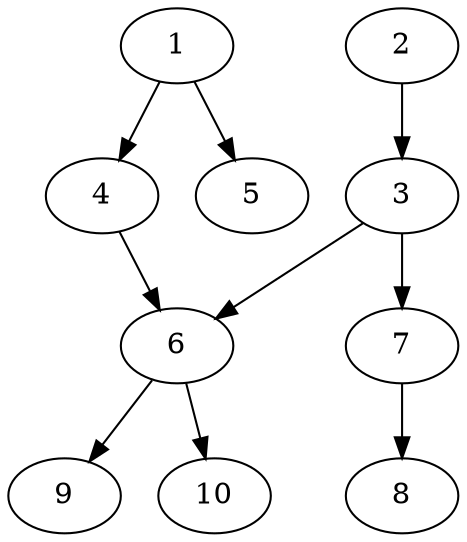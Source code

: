 // DAG automatically generated by daggen at Thu Oct  3 13:58:05 2019
// ./daggen --dot -n 10 --ccr 0.4 --fat 0.5 --regular 0.5 --density 0.5 --mindata 5242880 --maxdata 52428800 
digraph G {
  1 [size="21606400", alpha="0.11", expect_size="8642560"] 
  1 -> 4 [size ="8642560"]
  1 -> 5 [size ="8642560"]
  2 [size="91673600", alpha="0.13", expect_size="36669440"] 
  2 -> 3 [size ="36669440"]
  3 [size="77096960", alpha="0.12", expect_size="30838784"] 
  3 -> 6 [size ="30838784"]
  3 -> 7 [size ="30838784"]
  4 [size="66667520", alpha="0.07", expect_size="26667008"] 
  4 -> 6 [size ="26667008"]
  5 [size="117378560", alpha="0.01", expect_size="46951424"] 
  6 [size="53475840", alpha="0.05", expect_size="21390336"] 
  6 -> 9 [size ="21390336"]
  6 -> 10 [size ="21390336"]
  7 [size="54904320", alpha="0.15", expect_size="21961728"] 
  7 -> 8 [size ="21961728"]
  8 [size="84057600", alpha="0.11", expect_size="33623040"] 
  9 [size="101603840", alpha="0.11", expect_size="40641536"] 
  10 [size="22801920", alpha="0.18", expect_size="9120768"] 
}

